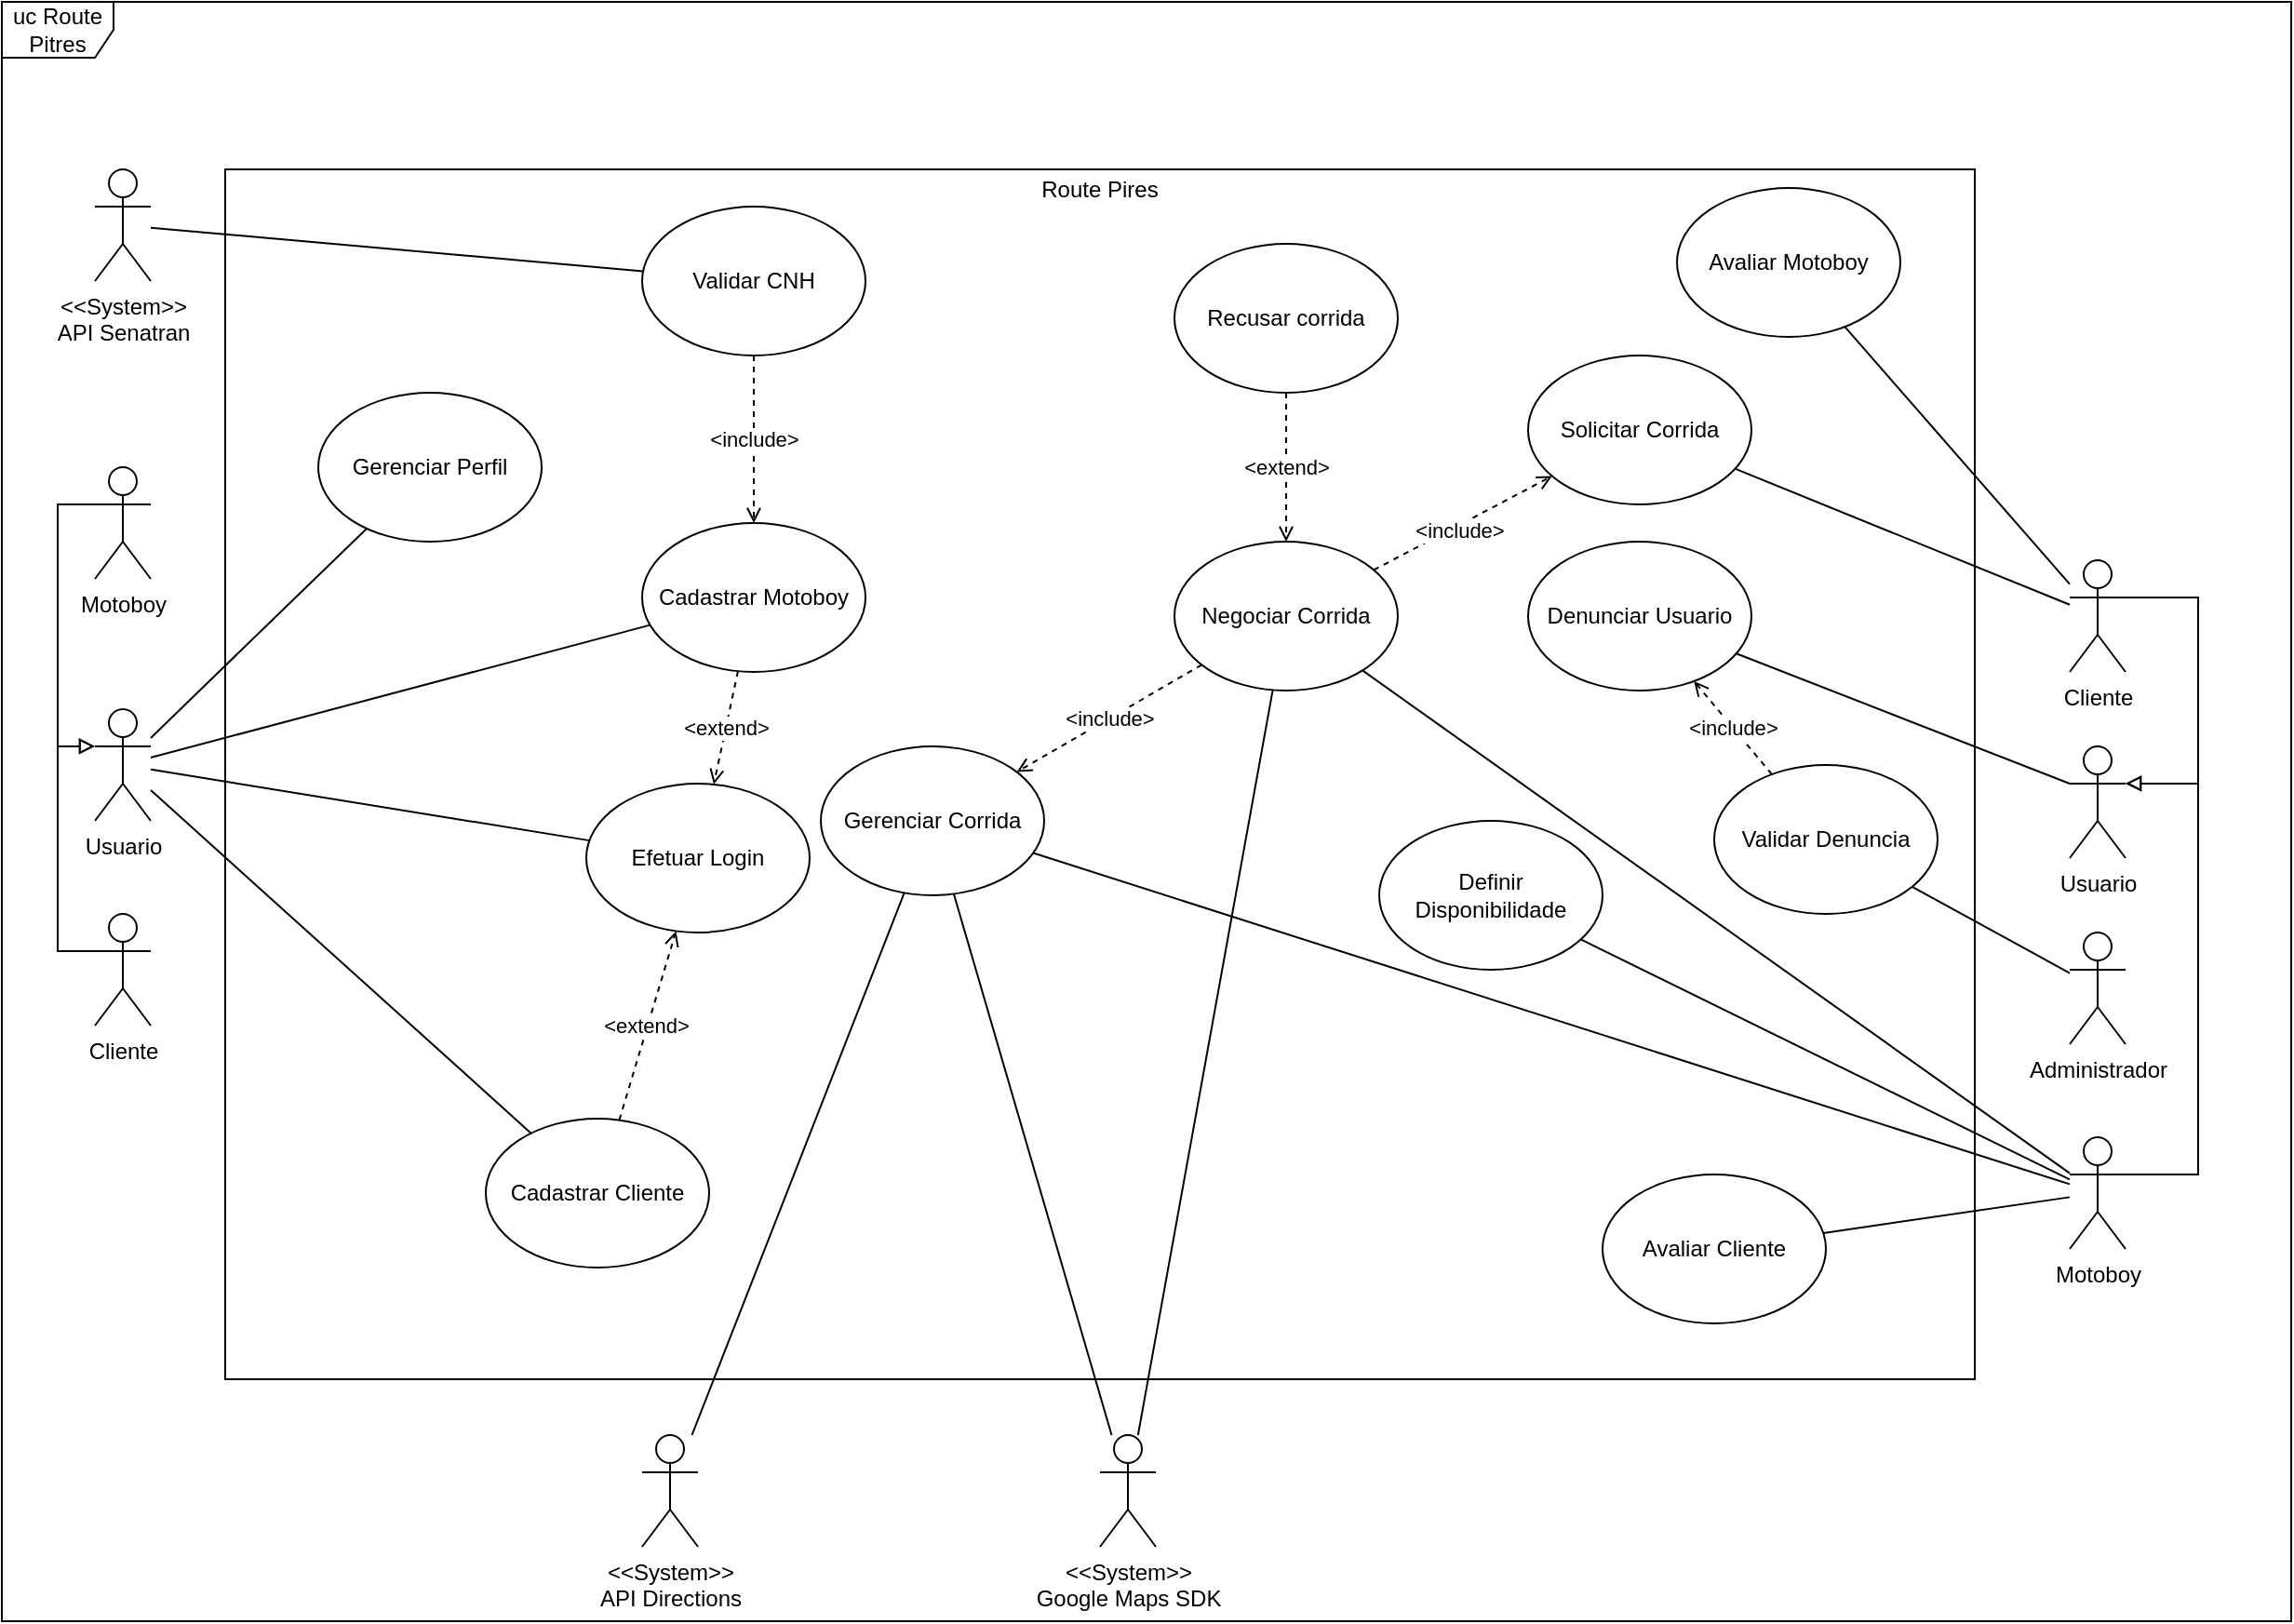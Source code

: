 <mxfile version="26.1.1">
  <diagram name="Página-1" id="TW93lyJTKGWidoPX76C6">
    <mxGraphModel dx="1434" dy="738" grid="1" gridSize="10" guides="1" tooltips="1" connect="1" arrows="1" fold="1" page="1" pageScale="1" pageWidth="827" pageHeight="1169" math="0" shadow="0">
      <root>
        <mxCell id="0" />
        <mxCell id="1" parent="0" />
        <mxCell id="SzVbr6HJzyg26MVx__gg-3" value="&lt;p style=&quot;margin:0px;margin-top:4px;text-align:center;&quot;&gt;Route Pires&lt;/p&gt;" style="verticalAlign=top;align=left;overflow=fill;html=1;whiteSpace=wrap;shadow=0;glass=0;" parent="1" vertex="1">
          <mxGeometry x="220" y="110" width="940" height="650" as="geometry" />
        </mxCell>
        <mxCell id="SzVbr6HJzyg26MVx__gg-70" style="rounded=0;orthogonalLoop=1;jettySize=auto;html=1;endArrow=none;startFill=0;" parent="1" source="SzVbr6HJzyg26MVx__gg-8" target="SzVbr6HJzyg26MVx__gg-46" edge="1">
          <mxGeometry relative="1" as="geometry" />
        </mxCell>
        <mxCell id="SzVbr6HJzyg26MVx__gg-83" style="rounded=0;orthogonalLoop=1;jettySize=auto;html=1;endArrow=none;startFill=0;" parent="1" source="SzVbr6HJzyg26MVx__gg-8" target="SzVbr6HJzyg26MVx__gg-77" edge="1">
          <mxGeometry relative="1" as="geometry" />
        </mxCell>
        <mxCell id="SzVbr6HJzyg26MVx__gg-8" value="&amp;lt;&amp;lt;System&amp;gt;&amp;gt;&lt;div&gt;Google Maps SDK&lt;/div&gt;" style="shape=umlActor;verticalLabelPosition=bottom;verticalAlign=top;html=1;" parent="1" vertex="1">
          <mxGeometry x="690" y="790" width="30" height="60" as="geometry" />
        </mxCell>
        <mxCell id="SzVbr6HJzyg26MVx__gg-82" style="rounded=0;orthogonalLoop=1;jettySize=auto;html=1;endArrow=none;startFill=0;" parent="1" source="SzVbr6HJzyg26MVx__gg-9" target="SzVbr6HJzyg26MVx__gg-77" edge="1">
          <mxGeometry relative="1" as="geometry" />
        </mxCell>
        <mxCell id="SzVbr6HJzyg26MVx__gg-9" value="&amp;lt;&amp;lt;System&amp;gt;&amp;gt;&lt;div&gt;API Directions&lt;/div&gt;" style="shape=umlActor;verticalLabelPosition=bottom;verticalAlign=top;html=1;" parent="1" vertex="1">
          <mxGeometry x="444" y="790" width="30" height="60" as="geometry" />
        </mxCell>
        <mxCell id="SzVbr6HJzyg26MVx__gg-20" style="rounded=0;orthogonalLoop=1;jettySize=auto;html=1;endArrow=none;startFill=0;" parent="1" source="SzVbr6HJzyg26MVx__gg-10" target="7EaatJdG97RyLG4SxvEk-1" edge="1">
          <mxGeometry relative="1" as="geometry">
            <mxPoint x="550.888" y="177.556" as="targetPoint" />
          </mxGeometry>
        </mxCell>
        <mxCell id="SzVbr6HJzyg26MVx__gg-10" value="&amp;lt;&amp;lt;System&amp;gt;&amp;gt;&lt;div&gt;API Senatran&lt;/div&gt;" style="shape=umlActor;verticalLabelPosition=bottom;verticalAlign=top;html=1;" parent="1" vertex="1">
          <mxGeometry x="150" y="110" width="30" height="60" as="geometry" />
        </mxCell>
        <mxCell id="SzVbr6HJzyg26MVx__gg-30" value="" style="rounded=0;orthogonalLoop=1;jettySize=auto;html=1;dashed=1;endArrow=open;endFill=0;" parent="1" source="SzVbr6HJzyg26MVx__gg-16" target="SzVbr6HJzyg26MVx__gg-26" edge="1">
          <mxGeometry relative="1" as="geometry" />
        </mxCell>
        <mxCell id="SzVbr6HJzyg26MVx__gg-31" value="&amp;lt;extend&amp;gt;" style="edgeLabel;html=1;align=center;verticalAlign=middle;resizable=0;points=[];rotation=0;" parent="SzVbr6HJzyg26MVx__gg-30" vertex="1" connectable="0">
          <mxGeometry y="-1" relative="1" as="geometry">
            <mxPoint x="1" as="offset" />
          </mxGeometry>
        </mxCell>
        <mxCell id="SzVbr6HJzyg26MVx__gg-16" value="Cadastrar Motoboy" style="ellipse;whiteSpace=wrap;html=1;" parent="1" vertex="1">
          <mxGeometry x="444" y="300" width="120" height="80" as="geometry" />
        </mxCell>
        <mxCell id="SzVbr6HJzyg26MVx__gg-32" value="" style="rounded=0;orthogonalLoop=1;jettySize=auto;html=1;dashed=1;endArrow=open;endFill=0;" parent="1" source="SzVbr6HJzyg26MVx__gg-21" target="SzVbr6HJzyg26MVx__gg-26" edge="1">
          <mxGeometry relative="1" as="geometry" />
        </mxCell>
        <mxCell id="SzVbr6HJzyg26MVx__gg-33" value="&amp;lt;extend&amp;gt;" style="edgeLabel;html=1;align=center;verticalAlign=middle;resizable=0;points=[];" parent="SzVbr6HJzyg26MVx__gg-32" vertex="1" connectable="0">
          <mxGeometry y="1" relative="1" as="geometry">
            <mxPoint as="offset" />
          </mxGeometry>
        </mxCell>
        <mxCell id="SzVbr6HJzyg26MVx__gg-21" value="Cadastrar Cliente" style="ellipse;whiteSpace=wrap;html=1;" parent="1" vertex="1">
          <mxGeometry x="360" y="620" width="120" height="80" as="geometry" />
        </mxCell>
        <mxCell id="SzVbr6HJzyg26MVx__gg-26" value="Efetuar Login" style="ellipse;whiteSpace=wrap;html=1;" parent="1" vertex="1">
          <mxGeometry x="414" y="440" width="120" height="80" as="geometry" />
        </mxCell>
        <mxCell id="SzVbr6HJzyg26MVx__gg-44" style="rounded=0;orthogonalLoop=1;jettySize=auto;html=1;endArrow=none;startFill=0;" parent="1" source="SzVbr6HJzyg26MVx__gg-38" target="SzVbr6HJzyg26MVx__gg-43" edge="1">
          <mxGeometry relative="1" as="geometry" />
        </mxCell>
        <mxCell id="SzVbr6HJzyg26MVx__gg-86" style="rounded=0;orthogonalLoop=1;jettySize=auto;html=1;endArrow=none;startFill=0;" parent="1" source="SzVbr6HJzyg26MVx__gg-38" target="SzVbr6HJzyg26MVx__gg-85" edge="1">
          <mxGeometry relative="1" as="geometry" />
        </mxCell>
        <mxCell id="SzVbr6HJzyg26MVx__gg-38" value="Cliente" style="shape=umlActor;verticalLabelPosition=bottom;verticalAlign=top;html=1;" parent="1" vertex="1">
          <mxGeometry x="1211" y="320" width="30" height="60" as="geometry" />
        </mxCell>
        <mxCell id="SzVbr6HJzyg26MVx__gg-43" value="Solicitar Corrida" style="ellipse;whiteSpace=wrap;html=1;" parent="1" vertex="1">
          <mxGeometry x="920" y="210" width="120" height="80" as="geometry" />
        </mxCell>
        <mxCell id="SzVbr6HJzyg26MVx__gg-47" style="rounded=0;orthogonalLoop=1;jettySize=auto;html=1;dashed=1;endArrow=open;endFill=0;" parent="1" source="SzVbr6HJzyg26MVx__gg-46" target="SzVbr6HJzyg26MVx__gg-43" edge="1">
          <mxGeometry relative="1" as="geometry" />
        </mxCell>
        <mxCell id="SzVbr6HJzyg26MVx__gg-48" value="&amp;lt;include&amp;gt;" style="edgeLabel;html=1;align=center;verticalAlign=middle;resizable=0;points=[];" parent="SzVbr6HJzyg26MVx__gg-47" vertex="1" connectable="0">
          <mxGeometry x="-0.075" y="-2" relative="1" as="geometry">
            <mxPoint as="offset" />
          </mxGeometry>
        </mxCell>
        <mxCell id="SzVbr6HJzyg26MVx__gg-46" value="Negociar Corrida" style="ellipse;whiteSpace=wrap;html=1;" parent="1" vertex="1">
          <mxGeometry x="730" y="310" width="120" height="80" as="geometry" />
        </mxCell>
        <mxCell id="SzVbr6HJzyg26MVx__gg-57" value="&amp;lt;extend&amp;gt;" style="rounded=0;orthogonalLoop=1;jettySize=auto;html=1;endArrow=open;endFill=0;dashed=1;" parent="1" source="SzVbr6HJzyg26MVx__gg-50" target="SzVbr6HJzyg26MVx__gg-46" edge="1">
          <mxGeometry relative="1" as="geometry" />
        </mxCell>
        <mxCell id="SzVbr6HJzyg26MVx__gg-50" value="&lt;div&gt;Recusar corrida&lt;/div&gt;" style="ellipse;whiteSpace=wrap;html=1;" parent="1" vertex="1">
          <mxGeometry x="730" y="150" width="120" height="80" as="geometry" />
        </mxCell>
        <mxCell id="SzVbr6HJzyg26MVx__gg-81" value="&amp;lt;include&amp;gt;" style="rounded=0;orthogonalLoop=1;jettySize=auto;html=1;endArrow=open;endFill=0;dashed=1;" parent="1" source="SzVbr6HJzyg26MVx__gg-46" target="SzVbr6HJzyg26MVx__gg-77" edge="1">
          <mxGeometry relative="1" as="geometry">
            <mxPoint x="607.203" y="359.957" as="sourcePoint" />
          </mxGeometry>
        </mxCell>
        <mxCell id="SzVbr6HJzyg26MVx__gg-74" style="rounded=0;orthogonalLoop=1;jettySize=auto;html=1;endArrow=none;startFill=0;" parent="1" source="SzVbr6HJzyg26MVx__gg-68" target="SzVbr6HJzyg26MVx__gg-46" edge="1">
          <mxGeometry relative="1" as="geometry" />
        </mxCell>
        <mxCell id="SzVbr6HJzyg26MVx__gg-80" style="rounded=0;orthogonalLoop=1;jettySize=auto;html=1;endArrow=none;startFill=0;" parent="1" source="SzVbr6HJzyg26MVx__gg-68" target="SzVbr6HJzyg26MVx__gg-77" edge="1">
          <mxGeometry relative="1" as="geometry" />
        </mxCell>
        <mxCell id="SzVbr6HJzyg26MVx__gg-88" style="rounded=0;orthogonalLoop=1;jettySize=auto;html=1;endArrow=none;startFill=0;" parent="1" source="SzVbr6HJzyg26MVx__gg-68" target="SzVbr6HJzyg26MVx__gg-87" edge="1">
          <mxGeometry relative="1" as="geometry" />
        </mxCell>
        <mxCell id="Yies3kAfPGHvmTGmss2a-4" style="rounded=0;orthogonalLoop=1;jettySize=auto;html=1;endArrow=none;startFill=0;" parent="1" source="SzVbr6HJzyg26MVx__gg-68" target="SzVbr6HJzyg26MVx__gg-115" edge="1">
          <mxGeometry relative="1" as="geometry" />
        </mxCell>
        <mxCell id="SzVbr6HJzyg26MVx__gg-68" value="Motoboy&lt;div&gt;&lt;br&gt;&lt;/div&gt;" style="shape=umlActor;verticalLabelPosition=bottom;verticalAlign=top;html=1;" parent="1" vertex="1">
          <mxGeometry x="1211" y="630" width="30" height="60" as="geometry" />
        </mxCell>
        <mxCell id="SzVbr6HJzyg26MVx__gg-77" value="Gerenciar Corrida" style="ellipse;whiteSpace=wrap;html=1;" parent="1" vertex="1">
          <mxGeometry x="540" y="420" width="120" height="80" as="geometry" />
        </mxCell>
        <mxCell id="SzVbr6HJzyg26MVx__gg-85" value="Avaliar Motoboy" style="ellipse;whiteSpace=wrap;html=1;" parent="1" vertex="1">
          <mxGeometry x="1000" y="120" width="120" height="80" as="geometry" />
        </mxCell>
        <mxCell id="SzVbr6HJzyg26MVx__gg-87" value="Avaliar Cliente" style="ellipse;whiteSpace=wrap;html=1;" parent="1" vertex="1">
          <mxGeometry x="960" y="650" width="120" height="80" as="geometry" />
        </mxCell>
        <mxCell id="SzVbr6HJzyg26MVx__gg-89" value="Denunciar Usuario" style="ellipse;whiteSpace=wrap;html=1;" parent="1" vertex="1">
          <mxGeometry x="920" y="310" width="120" height="80" as="geometry" />
        </mxCell>
        <mxCell id="SzVbr6HJzyg26MVx__gg-112" style="rounded=0;orthogonalLoop=1;jettySize=auto;html=1;exitX=0;exitY=0.333;exitDx=0;exitDy=0;exitPerimeter=0;endArrow=none;startFill=0;" parent="1" source="SzVbr6HJzyg26MVx__gg-99" target="SzVbr6HJzyg26MVx__gg-89" edge="1">
          <mxGeometry relative="1" as="geometry" />
        </mxCell>
        <mxCell id="SzVbr6HJzyg26MVx__gg-99" value="Usuario" style="shape=umlActor;verticalLabelPosition=bottom;verticalAlign=top;html=1;" parent="1" vertex="1">
          <mxGeometry x="1211" y="420" width="30" height="60" as="geometry" />
        </mxCell>
        <mxCell id="SzVbr6HJzyg26MVx__gg-108" style="edgeStyle=orthogonalEdgeStyle;rounded=0;orthogonalLoop=1;jettySize=auto;html=1;entryX=1;entryY=0.333;entryDx=0;entryDy=0;entryPerimeter=0;endArrow=block;endFill=0;exitX=1;exitY=0.333;exitDx=0;exitDy=0;exitPerimeter=0;" parent="1" source="SzVbr6HJzyg26MVx__gg-38" target="SzVbr6HJzyg26MVx__gg-99" edge="1">
          <mxGeometry relative="1" as="geometry">
            <Array as="points">
              <mxPoint x="1280" y="340" />
              <mxPoint x="1280" y="440" />
            </Array>
          </mxGeometry>
        </mxCell>
        <mxCell id="SzVbr6HJzyg26MVx__gg-109" style="edgeStyle=orthogonalEdgeStyle;rounded=0;orthogonalLoop=1;jettySize=auto;html=1;entryX=1;entryY=0.333;entryDx=0;entryDy=0;entryPerimeter=0;endArrow=block;endFill=0;exitX=1;exitY=0.333;exitDx=0;exitDy=0;exitPerimeter=0;" parent="1" source="SzVbr6HJzyg26MVx__gg-68" target="SzVbr6HJzyg26MVx__gg-99" edge="1">
          <mxGeometry relative="1" as="geometry">
            <Array as="points">
              <mxPoint x="1280" y="650" />
              <mxPoint x="1280" y="440" />
            </Array>
          </mxGeometry>
        </mxCell>
        <mxCell id="7EaatJdG97RyLG4SxvEk-6" style="rounded=0;orthogonalLoop=1;jettySize=auto;html=1;endArrow=none;startFill=0;" edge="1" parent="1" source="SzVbr6HJzyg26MVx__gg-114" target="7EaatJdG97RyLG4SxvEk-3">
          <mxGeometry relative="1" as="geometry" />
        </mxCell>
        <mxCell id="SzVbr6HJzyg26MVx__gg-114" value="Administrador" style="shape=umlActor;verticalLabelPosition=bottom;verticalAlign=top;html=1;" parent="1" vertex="1">
          <mxGeometry x="1211" y="520" width="30" height="60" as="geometry" />
        </mxCell>
        <mxCell id="SzVbr6HJzyg26MVx__gg-115" value="Definir Disponibilidade" style="ellipse;whiteSpace=wrap;html=1;" parent="1" vertex="1">
          <mxGeometry x="840" y="460" width="120" height="80" as="geometry" />
        </mxCell>
        <mxCell id="Yies3kAfPGHvmTGmss2a-2" value="uc Route Pitres" style="shape=umlFrame;whiteSpace=wrap;html=1;pointerEvents=0;" parent="1" vertex="1">
          <mxGeometry x="100" y="20" width="1230" height="870" as="geometry" />
        </mxCell>
        <mxCell id="Yies3kAfPGHvmTGmss2a-7" value="Cliente" style="shape=umlActor;verticalLabelPosition=bottom;verticalAlign=top;html=1;" parent="1" vertex="1">
          <mxGeometry x="150" y="510" width="30" height="60" as="geometry" />
        </mxCell>
        <mxCell id="Yies3kAfPGHvmTGmss2a-14" style="edgeStyle=orthogonalEdgeStyle;rounded=0;orthogonalLoop=1;jettySize=auto;html=1;entryX=0;entryY=0.333;entryDx=0;entryDy=0;entryPerimeter=0;exitX=0;exitY=0.333;exitDx=0;exitDy=0;exitPerimeter=0;endArrow=block;endFill=0;" parent="1" source="Yies3kAfPGHvmTGmss2a-8" target="Yies3kAfPGHvmTGmss2a-9" edge="1">
          <mxGeometry relative="1" as="geometry" />
        </mxCell>
        <mxCell id="Yies3kAfPGHvmTGmss2a-8" value="Motoboy&lt;div&gt;&lt;br&gt;&lt;/div&gt;" style="shape=umlActor;verticalLabelPosition=bottom;verticalAlign=top;html=1;" parent="1" vertex="1">
          <mxGeometry x="150" y="270" width="30" height="60" as="geometry" />
        </mxCell>
        <mxCell id="Yies3kAfPGHvmTGmss2a-13" style="rounded=0;orthogonalLoop=1;jettySize=auto;html=1;endArrow=none;startFill=0;" parent="1" source="Yies3kAfPGHvmTGmss2a-9" target="SzVbr6HJzyg26MVx__gg-26" edge="1">
          <mxGeometry relative="1" as="geometry" />
        </mxCell>
        <mxCell id="Yies3kAfPGHvmTGmss2a-16" style="rounded=0;orthogonalLoop=1;jettySize=auto;html=1;endArrow=none;startFill=0;" parent="1" source="Yies3kAfPGHvmTGmss2a-9" target="SzVbr6HJzyg26MVx__gg-16" edge="1">
          <mxGeometry relative="1" as="geometry" />
        </mxCell>
        <mxCell id="Yies3kAfPGHvmTGmss2a-17" style="rounded=0;orthogonalLoop=1;jettySize=auto;html=1;endArrow=none;endFill=1;startFill=0;" parent="1" source="Yies3kAfPGHvmTGmss2a-9" target="SzVbr6HJzyg26MVx__gg-21" edge="1">
          <mxGeometry relative="1" as="geometry" />
        </mxCell>
        <mxCell id="7EaatJdG97RyLG4SxvEk-8" style="rounded=0;orthogonalLoop=1;jettySize=auto;html=1;endArrow=none;startFill=0;" edge="1" parent="1" source="Yies3kAfPGHvmTGmss2a-9" target="7EaatJdG97RyLG4SxvEk-7">
          <mxGeometry relative="1" as="geometry" />
        </mxCell>
        <mxCell id="Yies3kAfPGHvmTGmss2a-9" value="Usuario" style="shape=umlActor;verticalLabelPosition=bottom;verticalAlign=top;html=1;" parent="1" vertex="1">
          <mxGeometry x="150" y="400" width="30" height="60" as="geometry" />
        </mxCell>
        <mxCell id="Yies3kAfPGHvmTGmss2a-15" style="edgeStyle=orthogonalEdgeStyle;rounded=0;orthogonalLoop=1;jettySize=auto;html=1;entryX=0;entryY=0.333;entryDx=0;entryDy=0;entryPerimeter=0;exitX=0;exitY=0.333;exitDx=0;exitDy=0;exitPerimeter=0;endArrow=block;endFill=0;" parent="1" source="Yies3kAfPGHvmTGmss2a-7" target="Yies3kAfPGHvmTGmss2a-9" edge="1">
          <mxGeometry relative="1" as="geometry" />
        </mxCell>
        <mxCell id="7EaatJdG97RyLG4SxvEk-2" value="&amp;lt;include&amp;gt;" style="rounded=0;orthogonalLoop=1;jettySize=auto;html=1;dashed=1;endArrow=open;endFill=0;" edge="1" parent="1" source="7EaatJdG97RyLG4SxvEk-1" target="SzVbr6HJzyg26MVx__gg-16">
          <mxGeometry relative="1" as="geometry" />
        </mxCell>
        <mxCell id="7EaatJdG97RyLG4SxvEk-1" value="Validar CNH" style="ellipse;whiteSpace=wrap;html=1;" vertex="1" parent="1">
          <mxGeometry x="444" y="130" width="120" height="80" as="geometry" />
        </mxCell>
        <mxCell id="7EaatJdG97RyLG4SxvEk-4" value="&amp;lt;include&lt;span style=&quot;background-color: light-dark(#ffffff, var(--ge-dark-color, #121212)); color: light-dark(rgb(0, 0, 0), rgb(255, 255, 255));&quot;&gt;&amp;gt;&lt;/span&gt;" style="rounded=0;orthogonalLoop=1;jettySize=auto;html=1;dashed=1;endArrow=open;endFill=0;" edge="1" parent="1" source="7EaatJdG97RyLG4SxvEk-3" target="SzVbr6HJzyg26MVx__gg-89">
          <mxGeometry relative="1" as="geometry" />
        </mxCell>
        <mxCell id="7EaatJdG97RyLG4SxvEk-3" value="Validar Denuncia" style="ellipse;whiteSpace=wrap;html=1;" vertex="1" parent="1">
          <mxGeometry x="1020" y="430" width="120" height="80" as="geometry" />
        </mxCell>
        <mxCell id="7EaatJdG97RyLG4SxvEk-7" value="Gerenciar Perfil" style="ellipse;whiteSpace=wrap;html=1;" vertex="1" parent="1">
          <mxGeometry x="270" y="230" width="120" height="80" as="geometry" />
        </mxCell>
      </root>
    </mxGraphModel>
  </diagram>
</mxfile>
